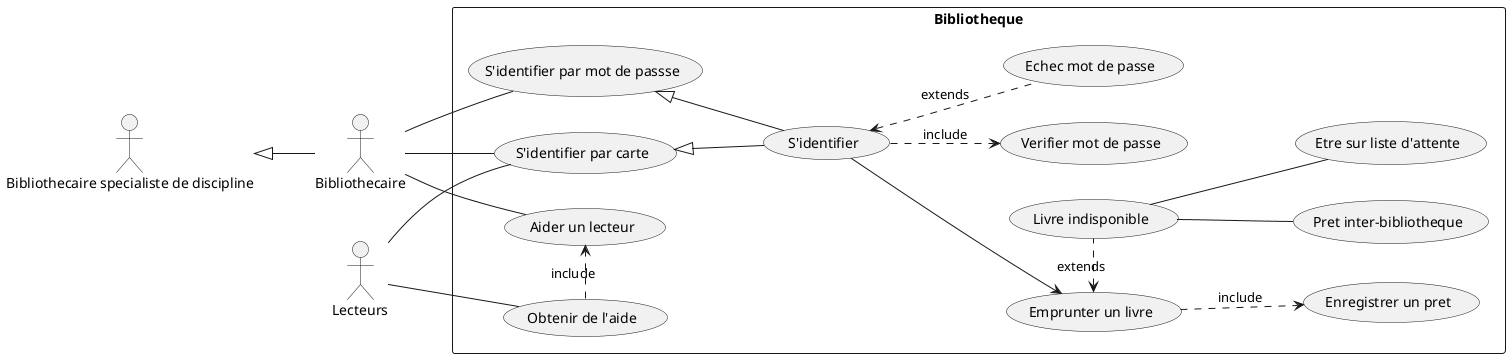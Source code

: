 @startuml
left to right direction
actor "Lecteurs" as lc
actor "Bibliothecaire" as bc
actor "Bibliothecaire specialiste de discipline" as bcs 
rectangle Bibliotheque {
  usecase "S'identifier" as id
  usecase "S'identifier par carte" as idCarte
  usecase "S'identifier par mot de passse" as idMdp 
  usecase "Verifier mot de passe" as verifMdp
  usecase "Echec mot de passe" as echecMdp
  usecase "Emprunter un livre" as emprunterLivre
  usecase "Enregistrer un pret" as pretEnregistrer
  usecase "Livre indisponible" as livreIndispo
  usecase "Pret inter-bibliotheque" as pretInter
  usecase "Etre sur liste d'attente" as listeAttente
  usecase "Obtenir de l'aide" as demanderAide
  usecase "Aider un lecteur" as donnerAide
}
idCarte <|-- id
idMdp <|-- id
bcs <|-- bc
id .down.> verifMdp : include
id <.down. echecMdp : extends
emprunterLivre .down.> pretEnregistrer : include
lc -- idCarte
bc -- idMdp
bc -- idCarte
id --> emprunterLivre
emprunterLivre <. livreIndispo : extends
livreIndispo -- pretInter
livreIndispo -- listeAttente
lc -- demanderAide
bc -up- donnerAide
demanderAide .> donnerAide : include
@enduml